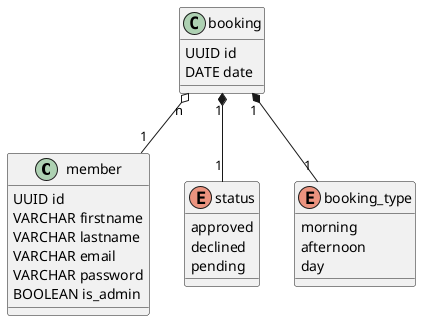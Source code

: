 @startuml
class member
class booking
enum status
enum booking_type

member : UUID id
member : VARCHAR firstname
member : VARCHAR lastname
member : VARCHAR email
member : VARCHAR password
member : BOOLEAN is_admin

booking : UUID id
booking : DATE date

status : approved
status : declined
status : pending

booking_type : morning
booking_type : afternoon
booking_type : day

booking "n" o-- "1" member
booking "1" *-- "1" status
booking "1" *-- "1" booking_type
@enduml
